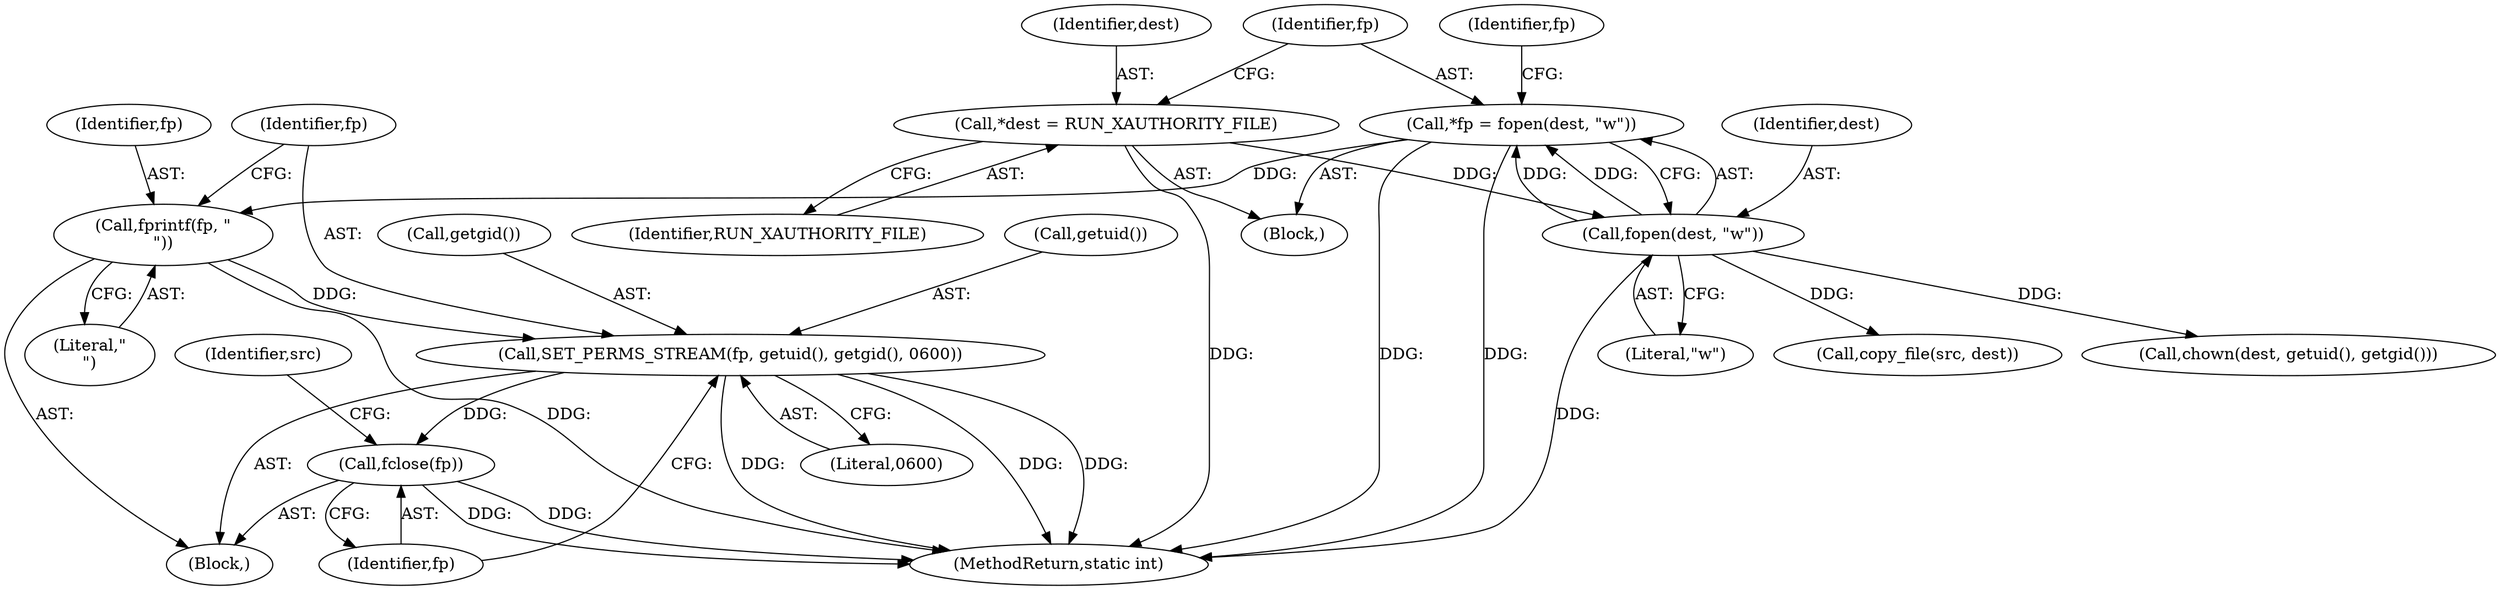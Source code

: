 digraph "0_firejail_903fd8a0789ca3cc3c21d84cd0282481515592ef_3@API" {
"1000111" [label="(Call,*fp = fopen(dest, \"w\"))"];
"1000113" [label="(Call,fopen(dest, \"w\"))"];
"1000107" [label="(Call,*dest = RUN_XAUTHORITY_FILE)"];
"1000119" [label="(Call,fprintf(fp, \"\n\"))"];
"1000122" [label="(Call,SET_PERMS_STREAM(fp, getuid(), getgid(), 0600))"];
"1000127" [label="(Call,fclose(fp))"];
"1000128" [label="(Identifier,fp)"];
"1000113" [label="(Call,fopen(dest, \"w\"))"];
"1000112" [label="(Identifier,fp)"];
"1000107" [label="(Call,*dest = RUN_XAUTHORITY_FILE)"];
"1000119" [label="(Call,fprintf(fp, \"\n\"))"];
"1000124" [label="(Call,getuid())"];
"1000123" [label="(Identifier,fp)"];
"1000122" [label="(Call,SET_PERMS_STREAM(fp, getuid(), getgid(), 0600))"];
"1000133" [label="(Identifier,src)"];
"1000126" [label="(Literal,0600)"];
"1000109" [label="(Identifier,RUN_XAUTHORITY_FILE)"];
"1000118" [label="(Block,)"];
"1000222" [label="(MethodReturn,static int)"];
"1000127" [label="(Call,fclose(fp))"];
"1000111" [label="(Call,*fp = fopen(dest, \"w\"))"];
"1000120" [label="(Identifier,fp)"];
"1000115" [label="(Literal,\"w\")"];
"1000117" [label="(Identifier,fp)"];
"1000121" [label="(Literal,\"\n\")"];
"1000103" [label="(Block,)"];
"1000180" [label="(Call,copy_file(src, dest))"];
"1000114" [label="(Identifier,dest)"];
"1000201" [label="(Call,chown(dest, getuid(), getgid()))"];
"1000108" [label="(Identifier,dest)"];
"1000125" [label="(Call,getgid())"];
"1000111" -> "1000103"  [label="AST: "];
"1000111" -> "1000113"  [label="CFG: "];
"1000112" -> "1000111"  [label="AST: "];
"1000113" -> "1000111"  [label="AST: "];
"1000117" -> "1000111"  [label="CFG: "];
"1000111" -> "1000222"  [label="DDG: "];
"1000111" -> "1000222"  [label="DDG: "];
"1000113" -> "1000111"  [label="DDG: "];
"1000113" -> "1000111"  [label="DDG: "];
"1000111" -> "1000119"  [label="DDG: "];
"1000113" -> "1000115"  [label="CFG: "];
"1000114" -> "1000113"  [label="AST: "];
"1000115" -> "1000113"  [label="AST: "];
"1000113" -> "1000222"  [label="DDG: "];
"1000107" -> "1000113"  [label="DDG: "];
"1000113" -> "1000180"  [label="DDG: "];
"1000113" -> "1000201"  [label="DDG: "];
"1000107" -> "1000103"  [label="AST: "];
"1000107" -> "1000109"  [label="CFG: "];
"1000108" -> "1000107"  [label="AST: "];
"1000109" -> "1000107"  [label="AST: "];
"1000112" -> "1000107"  [label="CFG: "];
"1000107" -> "1000222"  [label="DDG: "];
"1000119" -> "1000118"  [label="AST: "];
"1000119" -> "1000121"  [label="CFG: "];
"1000120" -> "1000119"  [label="AST: "];
"1000121" -> "1000119"  [label="AST: "];
"1000123" -> "1000119"  [label="CFG: "];
"1000119" -> "1000222"  [label="DDG: "];
"1000119" -> "1000122"  [label="DDG: "];
"1000122" -> "1000118"  [label="AST: "];
"1000122" -> "1000126"  [label="CFG: "];
"1000123" -> "1000122"  [label="AST: "];
"1000124" -> "1000122"  [label="AST: "];
"1000125" -> "1000122"  [label="AST: "];
"1000126" -> "1000122"  [label="AST: "];
"1000128" -> "1000122"  [label="CFG: "];
"1000122" -> "1000222"  [label="DDG: "];
"1000122" -> "1000222"  [label="DDG: "];
"1000122" -> "1000222"  [label="DDG: "];
"1000122" -> "1000127"  [label="DDG: "];
"1000127" -> "1000118"  [label="AST: "];
"1000127" -> "1000128"  [label="CFG: "];
"1000128" -> "1000127"  [label="AST: "];
"1000133" -> "1000127"  [label="CFG: "];
"1000127" -> "1000222"  [label="DDG: "];
"1000127" -> "1000222"  [label="DDG: "];
}
